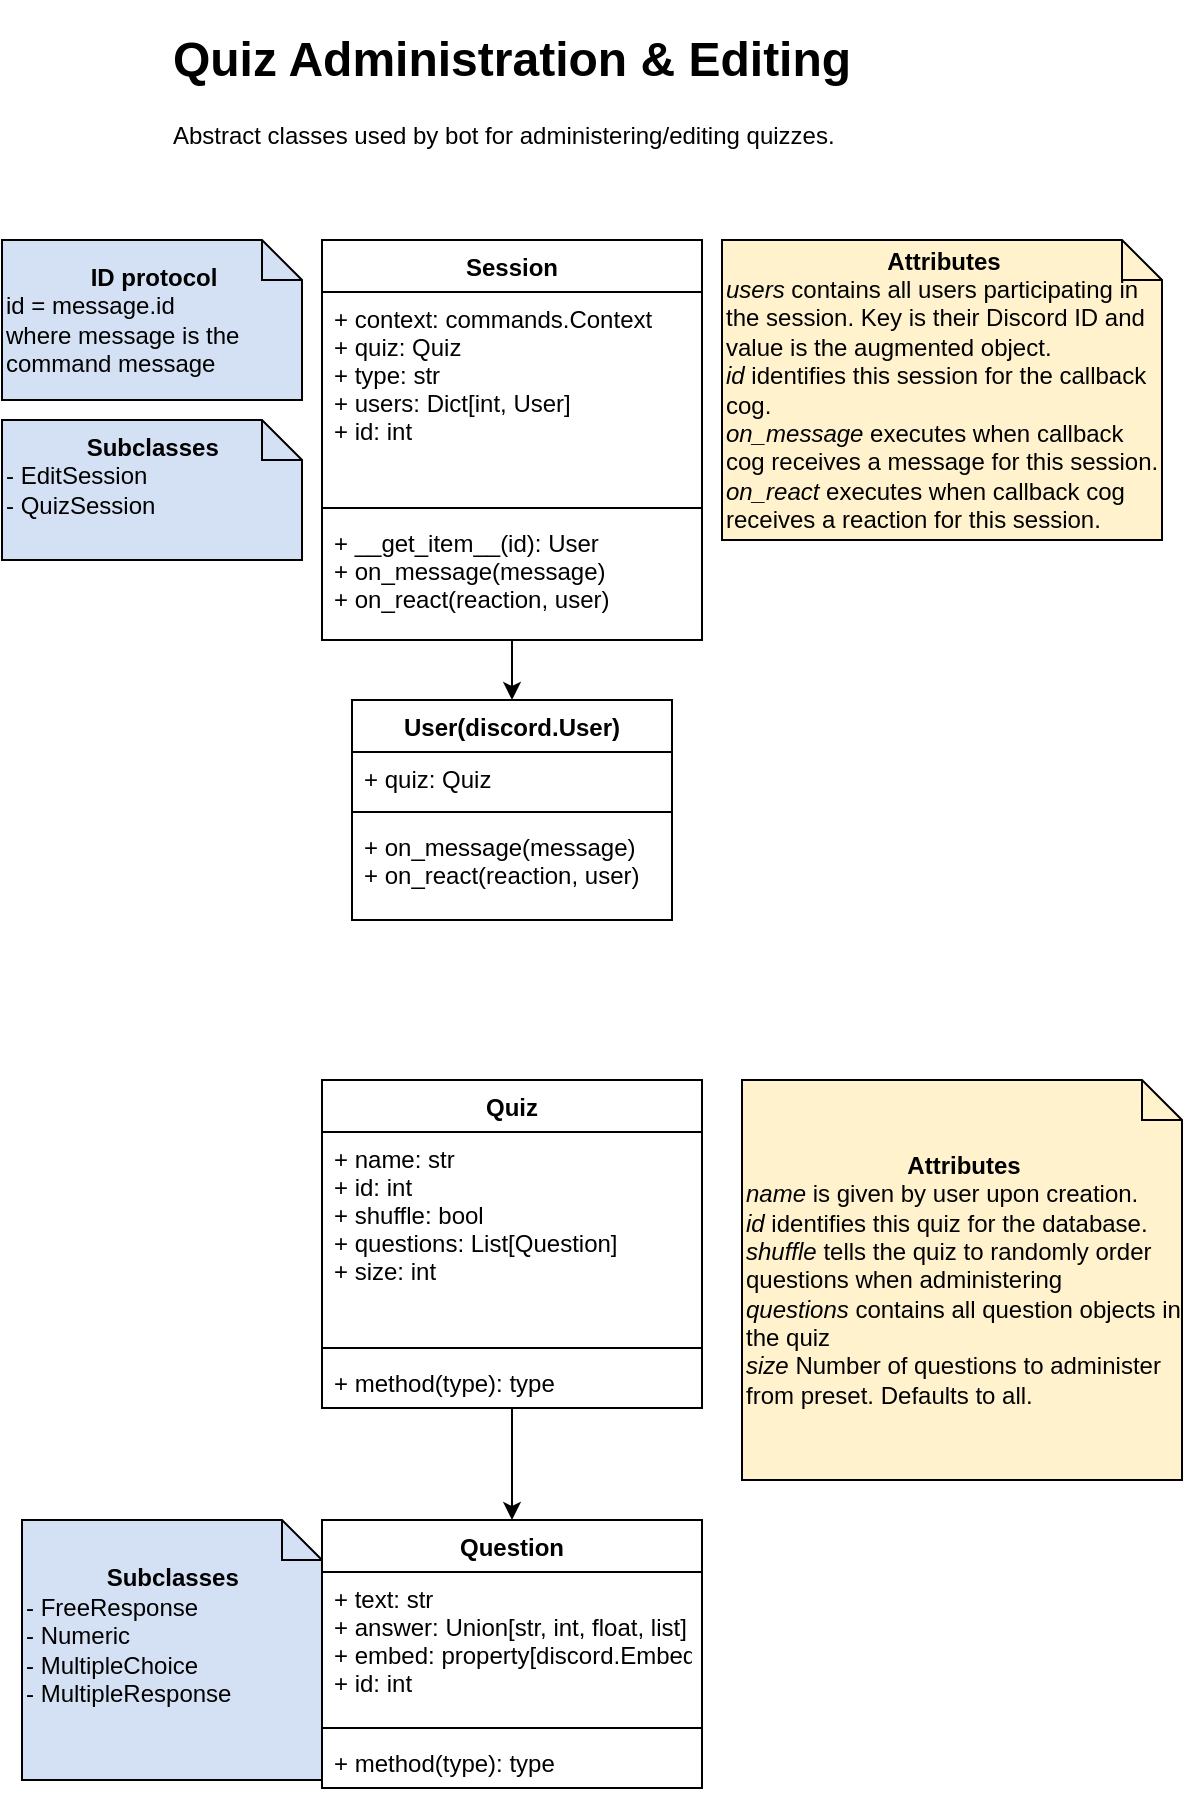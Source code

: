 <mxfile version="13.3.9" type="device"><diagram id="yuI6nHSo1HVlFhe4lNxT" name="Page-1"><mxGraphModel dx="1025" dy="1600" grid="1" gridSize="10" guides="1" tooltips="1" connect="1" arrows="1" fold="1" page="1" pageScale="1" pageWidth="850" pageHeight="1100" math="0" shadow="0"><root><mxCell id="0"/><mxCell id="1" parent="0"/><mxCell id="BQmdqcMO7wNv8oOavRnT-24" value="Quiz" style="swimlane;fontStyle=1;align=center;verticalAlign=top;childLayout=stackLayout;horizontal=1;startSize=26;horizontalStack=0;resizeParent=1;resizeParentMax=0;resizeLast=0;collapsible=1;marginBottom=0;" parent="1" vertex="1"><mxGeometry x="330" y="380" width="190" height="164" as="geometry"/></mxCell><mxCell id="BQmdqcMO7wNv8oOavRnT-25" value="+ name: str&#10;+ id: int&#10;+ shuffle: bool&#10;+ questions: List[Question]&#10;+ size: int" style="text;strokeColor=none;fillColor=none;align=left;verticalAlign=top;spacingLeft=4;spacingRight=4;overflow=hidden;rotatable=0;points=[[0,0.5],[1,0.5]];portConstraint=eastwest;" parent="BQmdqcMO7wNv8oOavRnT-24" vertex="1"><mxGeometry y="26" width="190" height="104" as="geometry"/></mxCell><mxCell id="BQmdqcMO7wNv8oOavRnT-26" value="" style="line;strokeWidth=1;fillColor=none;align=left;verticalAlign=middle;spacingTop=-1;spacingLeft=3;spacingRight=3;rotatable=0;labelPosition=right;points=[];portConstraint=eastwest;" parent="BQmdqcMO7wNv8oOavRnT-24" vertex="1"><mxGeometry y="130" width="190" height="8" as="geometry"/></mxCell><mxCell id="BQmdqcMO7wNv8oOavRnT-27" value="+ method(type): type" style="text;strokeColor=none;fillColor=none;align=left;verticalAlign=top;spacingLeft=4;spacingRight=4;overflow=hidden;rotatable=0;points=[[0,0.5],[1,0.5]];portConstraint=eastwest;" parent="BQmdqcMO7wNv8oOavRnT-24" vertex="1"><mxGeometry y="138" width="190" height="26" as="geometry"/></mxCell><mxCell id="BQmdqcMO7wNv8oOavRnT-41" value="&lt;h1&gt;Quiz Administration &amp;amp; Editing&lt;/h1&gt;&lt;p style=&quot;text-align: left&quot;&gt;Abstract classes used by bot for administering/editing quizzes.&lt;/p&gt;" style="text;html=1;strokeColor=none;fillColor=none;spacing=5;spacingTop=-20;whiteSpace=wrap;overflow=hidden;rounded=0;align=center;" parent="1" vertex="1"><mxGeometry x="240" y="-150" width="370" height="70" as="geometry"/></mxCell><mxCell id="BQmdqcMO7wNv8oOavRnT-4" value="Session" style="swimlane;fontStyle=1;align=center;verticalAlign=top;childLayout=stackLayout;horizontal=1;startSize=26;horizontalStack=0;resizeParent=1;resizeParentMax=0;resizeLast=0;collapsible=1;marginBottom=0;" parent="1" vertex="1"><mxGeometry x="330" y="-40" width="190" height="200" as="geometry"/></mxCell><mxCell id="BQmdqcMO7wNv8oOavRnT-5" value="+ context: commands.Context&#10;+ quiz: Quiz&#10;+ type: str&#10;+ users: Dict[int, User]&#10;+ id: int&#10;" style="text;strokeColor=none;fillColor=none;align=left;verticalAlign=top;spacingLeft=4;spacingRight=4;overflow=hidden;rotatable=0;points=[[0,0.5],[1,0.5]];portConstraint=eastwest;" parent="BQmdqcMO7wNv8oOavRnT-4" vertex="1"><mxGeometry y="26" width="190" height="104" as="geometry"/></mxCell><mxCell id="BQmdqcMO7wNv8oOavRnT-6" value="" style="line;strokeWidth=1;fillColor=none;align=left;verticalAlign=middle;spacingTop=-1;spacingLeft=3;spacingRight=3;rotatable=0;labelPosition=right;points=[];portConstraint=eastwest;" parent="BQmdqcMO7wNv8oOavRnT-4" vertex="1"><mxGeometry y="130" width="190" height="8" as="geometry"/></mxCell><mxCell id="BQmdqcMO7wNv8oOavRnT-7" value="+ __get_item__(id): User&#10;+ on_message(message)&#10;+ on_react(reaction, user)" style="text;strokeColor=none;fillColor=none;align=left;verticalAlign=top;spacingLeft=4;spacingRight=4;overflow=hidden;rotatable=0;points=[[0,0.5],[1,0.5]];portConstraint=eastwest;" parent="BQmdqcMO7wNv8oOavRnT-4" vertex="1"><mxGeometry y="138" width="190" height="62" as="geometry"/></mxCell><mxCell id="BQmdqcMO7wNv8oOavRnT-8" value="User(discord.User)" style="swimlane;fontStyle=1;align=center;verticalAlign=top;childLayout=stackLayout;horizontal=1;startSize=26;horizontalStack=0;resizeParent=1;resizeParentMax=0;resizeLast=0;collapsible=1;marginBottom=0;" parent="1" vertex="1"><mxGeometry x="345" y="190" width="160" height="110" as="geometry"/></mxCell><mxCell id="BQmdqcMO7wNv8oOavRnT-9" value="+ quiz: Quiz" style="text;strokeColor=none;fillColor=none;align=left;verticalAlign=top;spacingLeft=4;spacingRight=4;overflow=hidden;rotatable=0;points=[[0,0.5],[1,0.5]];portConstraint=eastwest;" parent="BQmdqcMO7wNv8oOavRnT-8" vertex="1"><mxGeometry y="26" width="160" height="26" as="geometry"/></mxCell><mxCell id="BQmdqcMO7wNv8oOavRnT-10" value="" style="line;strokeWidth=1;fillColor=none;align=left;verticalAlign=middle;spacingTop=-1;spacingLeft=3;spacingRight=3;rotatable=0;labelPosition=right;points=[];portConstraint=eastwest;" parent="BQmdqcMO7wNv8oOavRnT-8" vertex="1"><mxGeometry y="52" width="160" height="8" as="geometry"/></mxCell><mxCell id="BQmdqcMO7wNv8oOavRnT-11" value="+ on_message(message)&#10;+ on_react(reaction, user)" style="text;strokeColor=none;fillColor=none;align=left;verticalAlign=top;spacingLeft=4;spacingRight=4;overflow=hidden;rotatable=0;points=[[0,0.5],[1,0.5]];portConstraint=eastwest;" parent="BQmdqcMO7wNv8oOavRnT-8" vertex="1"><mxGeometry y="60" width="160" height="50" as="geometry"/></mxCell><mxCell id="BQmdqcMO7wNv8oOavRnT-50" value="" style="endArrow=classic;html=1;" parent="1" source="BQmdqcMO7wNv8oOavRnT-4" target="BQmdqcMO7wNv8oOavRnT-8" edge="1"><mxGeometry width="50" height="50" relative="1" as="geometry"><mxPoint x="400" y="230" as="sourcePoint"/><mxPoint x="450" y="180" as="targetPoint"/></mxGeometry></mxCell><mxCell id="BQmdqcMO7wNv8oOavRnT-53" value="" style="endArrow=classic;html=1;" parent="1" source="BQmdqcMO7wNv8oOavRnT-24" target="BQmdqcMO7wNv8oOavRnT-28" edge="1"><mxGeometry width="50" height="50" relative="1" as="geometry"><mxPoint x="400" y="500" as="sourcePoint"/><mxPoint x="450" y="450" as="targetPoint"/></mxGeometry></mxCell><mxCell id="BQmdqcMO7wNv8oOavRnT-56" value="&lt;div style=&quot;text-align: center&quot;&gt;&lt;span&gt;&lt;b&gt;Subclasses&lt;/b&gt;&lt;/span&gt;&lt;/div&gt;- EditSession&lt;br&gt;- QuizSession&lt;br&gt;&amp;nbsp; &amp;nbsp; &amp;nbsp; &amp;nbsp; &amp;nbsp; &amp;nbsp; &amp;nbsp; &amp;nbsp; &amp;nbsp; &amp;nbsp; &amp;nbsp; &amp;nbsp; &amp;nbsp; &amp;nbsp; &amp;nbsp; &amp;nbsp; &amp;nbsp; &amp;nbsp; &amp;nbsp; &amp;nbsp; &amp;nbsp; &amp;nbsp;&amp;nbsp;" style="shape=note;size=20;whiteSpace=wrap;html=1;align=left;fillColor=#D4E1F5;" parent="1" vertex="1"><mxGeometry x="170" y="50" width="150" height="70" as="geometry"/></mxCell><mxCell id="BQmdqcMO7wNv8oOavRnT-57" value="&lt;div style=&quot;text-align: center&quot;&gt;&lt;b&gt;ID protocol&lt;/b&gt;&lt;/div&gt;&lt;div&gt;&lt;span&gt;id = message.id&lt;/span&gt;&lt;br&gt;&lt;/div&gt;where message is the command message" style="shape=note;size=20;whiteSpace=wrap;html=1;align=left;fillColor=#D4E1F5;" parent="1" vertex="1"><mxGeometry x="170" y="-40" width="150" height="80" as="geometry"/></mxCell><mxCell id="BQmdqcMO7wNv8oOavRnT-28" value="Question" style="swimlane;fontStyle=1;align=center;verticalAlign=top;childLayout=stackLayout;horizontal=1;startSize=26;horizontalStack=0;resizeParent=1;resizeParentMax=0;resizeLast=0;collapsible=1;marginBottom=0;" parent="1" vertex="1"><mxGeometry x="330" y="600" width="190" height="134" as="geometry"/></mxCell><mxCell id="BQmdqcMO7wNv8oOavRnT-29" value="+ text: str&#10;+ answer: Union[str, int, float, list]&#10;+ embed: property[discord.Embed]&#10;+ id: int" style="text;strokeColor=none;fillColor=none;align=left;verticalAlign=top;spacingLeft=4;spacingRight=4;overflow=hidden;rotatable=0;points=[[0,0.5],[1,0.5]];portConstraint=eastwest;" parent="BQmdqcMO7wNv8oOavRnT-28" vertex="1"><mxGeometry y="26" width="190" height="74" as="geometry"/></mxCell><mxCell id="BQmdqcMO7wNv8oOavRnT-30" value="" style="line;strokeWidth=1;fillColor=none;align=left;verticalAlign=middle;spacingTop=-1;spacingLeft=3;spacingRight=3;rotatable=0;labelPosition=right;points=[];portConstraint=eastwest;" parent="BQmdqcMO7wNv8oOavRnT-28" vertex="1"><mxGeometry y="100" width="190" height="8" as="geometry"/></mxCell><mxCell id="BQmdqcMO7wNv8oOavRnT-31" value="+ method(type): type" style="text;strokeColor=none;fillColor=none;align=left;verticalAlign=top;spacingLeft=4;spacingRight=4;overflow=hidden;rotatable=0;points=[[0,0.5],[1,0.5]];portConstraint=eastwest;" parent="BQmdqcMO7wNv8oOavRnT-28" vertex="1"><mxGeometry y="108" width="190" height="26" as="geometry"/></mxCell><mxCell id="BQmdqcMO7wNv8oOavRnT-58" value="&lt;div style=&quot;text-align: center&quot;&gt;&lt;b&gt;Attributes&lt;/b&gt;&lt;/div&gt;&lt;i&gt;users&lt;/i&gt;&amp;nbsp;contains all users participating in the session. Key is their Discord ID and value is the augmented object.&lt;br&gt;&lt;i&gt;id&lt;/i&gt;&amp;nbsp;identifies this session for the callback cog.&lt;br&gt;&lt;i&gt;on_message&lt;/i&gt; executes when callback cog receives a message for this session.&lt;br&gt;&lt;i&gt;on_react&lt;/i&gt; executes when callback cog receives a reaction for this session." style="shape=note;size=20;whiteSpace=wrap;html=1;align=left;fillColor=#FFF2CC;" parent="1" vertex="1"><mxGeometry x="530" y="-40" width="220" height="150" as="geometry"/></mxCell><mxCell id="BQmdqcMO7wNv8oOavRnT-61" value="&lt;div style=&quot;text-align: center&quot;&gt;&lt;b&gt;Attributes&lt;/b&gt;&lt;/div&gt;&lt;i&gt;name&lt;/i&gt;&amp;nbsp;is given by user upon creation.&lt;br&gt;&lt;i&gt;id&lt;/i&gt;&amp;nbsp;identifies this quiz for the database.&lt;br&gt;&lt;i&gt;shuffle&lt;/i&gt;&amp;nbsp;tells the quiz to randomly order questions when administering&lt;br&gt;&lt;i&gt;questions&lt;/i&gt;&amp;nbsp;contains all question objects in the quiz&lt;br&gt;&lt;i&gt;size &lt;/i&gt;Number of questions to administer from preset. Defaults to all." style="shape=note;size=20;whiteSpace=wrap;html=1;align=left;fillColor=#FFF2CC;" parent="1" vertex="1"><mxGeometry x="540" y="380" width="220" height="200" as="geometry"/></mxCell><mxCell id="TdrvvduJCZB98DmdkLVx-1" value="&lt;div style=&quot;text-align: center&quot;&gt;&lt;span&gt;&lt;b&gt;Subclasses&lt;/b&gt;&lt;/span&gt;&lt;/div&gt;- FreeResponse&lt;br&gt;- Numeric&lt;br&gt;- MultipleChoice&lt;br&gt;- MultipleResponse&lt;br&gt;&amp;nbsp; &amp;nbsp; &amp;nbsp; &amp;nbsp; &amp;nbsp; &amp;nbsp; &amp;nbsp; &amp;nbsp; &amp;nbsp; &amp;nbsp; &amp;nbsp; &amp;nbsp; &amp;nbsp; &amp;nbsp; &amp;nbsp; &amp;nbsp; &amp;nbsp; &amp;nbsp; &amp;nbsp; &amp;nbsp; &amp;nbsp; &amp;nbsp;&amp;nbsp;" style="shape=note;size=20;whiteSpace=wrap;html=1;align=left;fillColor=#D4E1F5;" vertex="1" parent="1"><mxGeometry x="180" y="600" width="150" height="130" as="geometry"/></mxCell></root></mxGraphModel></diagram></mxfile>
